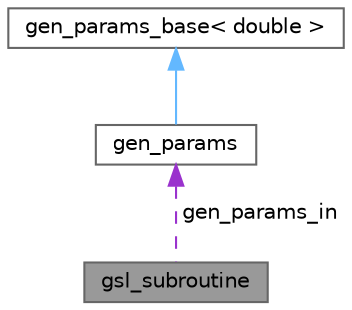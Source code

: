 digraph "gsl_subroutine"
{
 // LATEX_PDF_SIZE
  bgcolor="transparent";
  edge [fontname=Helvetica,fontsize=10,labelfontname=Helvetica,labelfontsize=10];
  node [fontname=Helvetica,fontsize=10,shape=box,height=0.2,width=0.4];
  Node1 [label="gsl_subroutine",height=0.2,width=0.4,color="gray40", fillcolor="grey60", style="filled", fontcolor="black",tooltip=" "];
  Node2 -> Node1 [dir="back",color="darkorchid3",style="dashed",label=" gen_params_in" ];
  Node2 [label="gen_params",height=0.2,width=0.4,color="gray40", fillcolor="white", style="filled",URL="$classgen__params.html",tooltip="convience wrapper for the gen_params_base class"];
  Node3 -> Node2 [dir="back",color="steelblue1",style="solid"];
  Node3 [label="gen_params_base\< double \>",height=0.2,width=0.4,color="gray40", fillcolor="white", style="filled",URL="$classgen__params__base.html",tooltip=" "];
}
